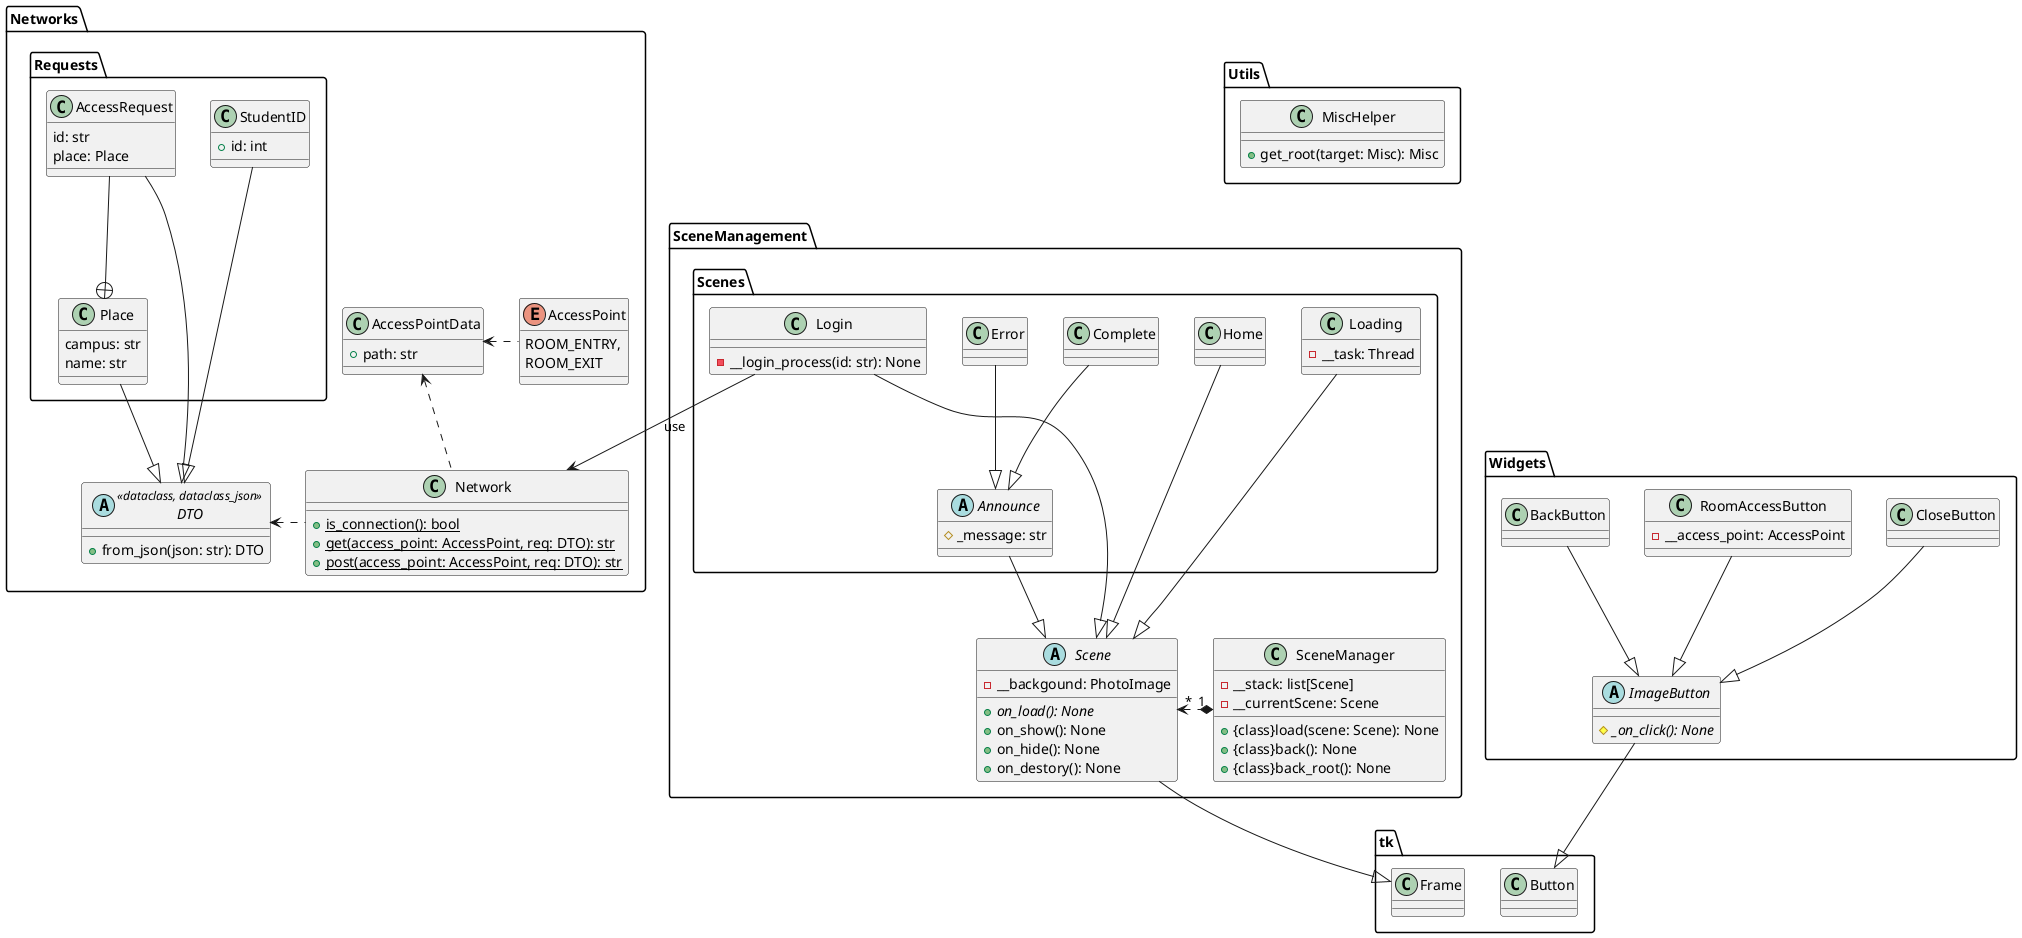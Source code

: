 @startuml AllClass

package Networks
{
    enum AccessPoint
    {
        ROOM_ENTRY,
        ROOM_EXIT
    }

    class AccessPointData
    {
        +path: str
    }

    abstract DTO<<dataclass, dataclass_json>>
    {
        +from_json(json: str): DTO
    }

    class Network
    {
        +{static}is_connection(): bool
        +{static}get(access_point: AccessPoint, req: DTO): str
        +{static}post(access_point: AccessPoint, req: DTO): str
    }

    package Requests
    {
        class AccessRequest 
        {
            id: str
            place: Place
        }

        class Place 
        {
            campus: str
            name: str
        }

        class StudentID 
        {
            +id: int
        }
    }
}

package SceneManagement
{
    class SceneManager
    {
        -__stack: list[Scene]
        -__currentScene: Scene
        +{class}load(scene: Scene): None
        +{class}back(): None
        +{class}back_root(): None
    }

    abstract Scene
    {
        -__backgound: PhotoImage
        +{abstract}on_load(): None
        +on_show(): None
        +on_hide(): None
        +on_destory(): None
    }

    package Scenes
    {
        abstract Announce
        {
            #_message: str
        }
        class Complete
        class Error
        class Home
        class Login
        {
            -__login_process(id: str): None
        }
        class Loading
        {
            -__task: Thread
        }
    }
}

package Utils
{
    class MiscHelper
    {
        +get_root(target: Misc): Misc
    }
}

package Widgets
{
    class BackButton
    class CloseButton
    abstract ImageButton
    {
        #{abstract}_on_click(): None
    }
    class RoomAccessButton
    {
        -__access_point: AccessPoint
    }
}

Scene --|> tk.Frame
Announce --|> Scene
Home --|> Scene
Login --|> Scene
Loading --|> Scene
Error --|> Announce
Complete --|> Announce

AccessRequest --|> DTO
StudentID --|> DTO
Place --|> DTO

ImageButton --|> tk.Button
BackButton --|> ImageButton
CloseButton --|> ImageButton
RoomAccessButton --|> ImageButton

Network .left.> DTO
Network .up.> AccessPointData
AccessPoint .left.> AccessPointData

SceneManager "1" *.left.> "*" Scene

AccessRequest --+ Place

Login --> Network : use

@enduml